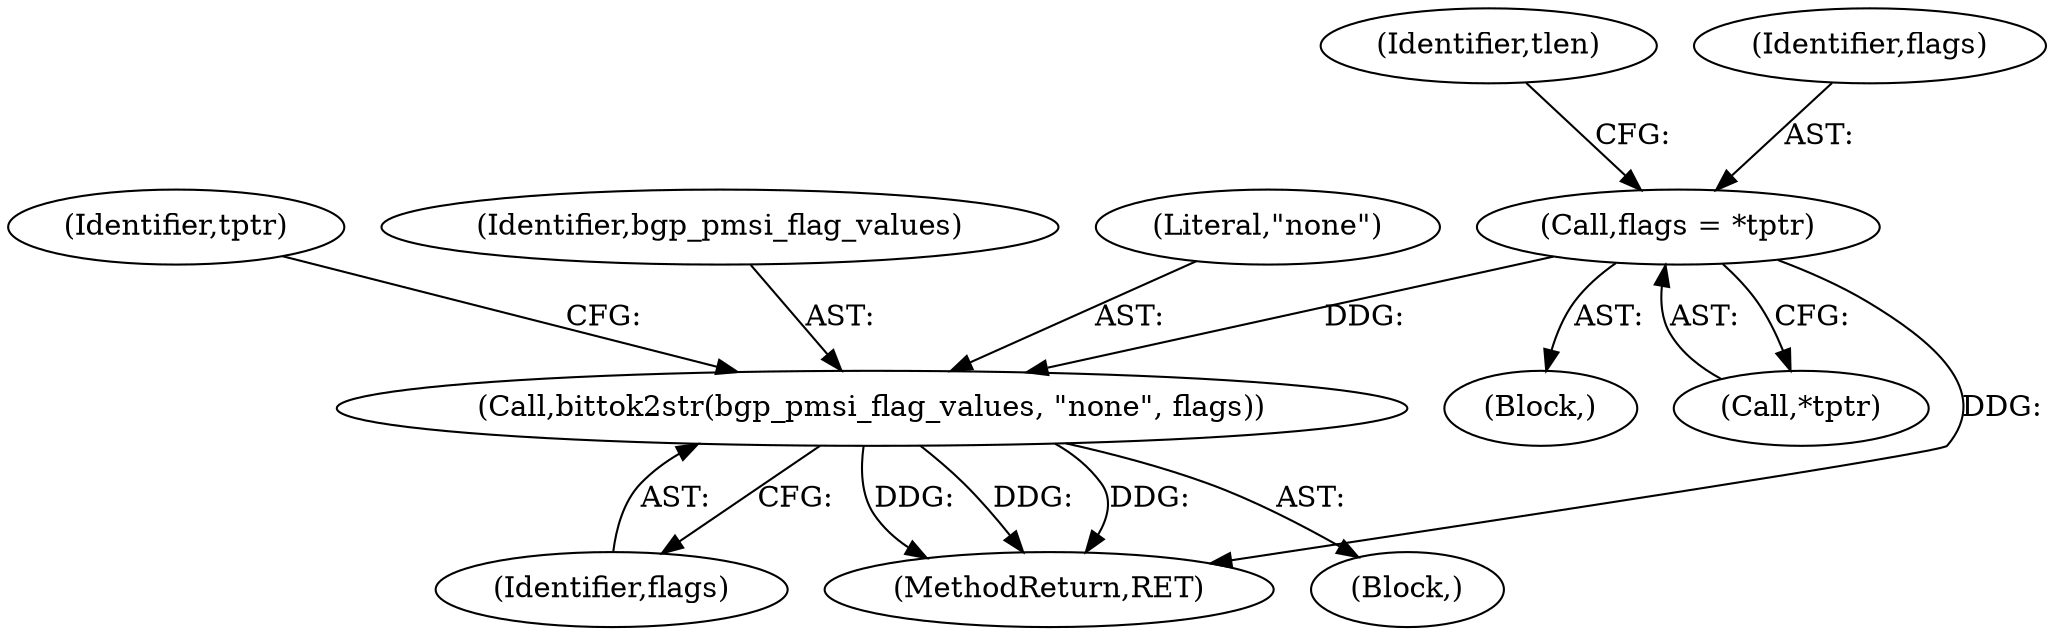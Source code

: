 digraph "0_tcpdump_ffde45acf3348f8353fb4064a1b21683ee6b5ddf@pointer" {
"1002405" [label="(Call,flags = *tptr)"];
"1002430" [label="(Call,bittok2str(bgp_pmsi_flag_values, \"none\", flags))"];
"1002437" [label="(Identifier,tptr)"];
"1002410" [label="(Identifier,tlen)"];
"1002431" [label="(Identifier,bgp_pmsi_flag_values)"];
"1002433" [label="(Identifier,flags)"];
"1002406" [label="(Identifier,flags)"];
"1002923" [label="(MethodReturn,RET)"];
"1002429" [label="(Block,)"];
"1002405" [label="(Call,flags = *tptr)"];
"1002407" [label="(Call,*tptr)"];
"1002396" [label="(Block,)"];
"1002430" [label="(Call,bittok2str(bgp_pmsi_flag_values, \"none\", flags))"];
"1002432" [label="(Literal,\"none\")"];
"1002405" -> "1002396"  [label="AST: "];
"1002405" -> "1002407"  [label="CFG: "];
"1002406" -> "1002405"  [label="AST: "];
"1002407" -> "1002405"  [label="AST: "];
"1002410" -> "1002405"  [label="CFG: "];
"1002405" -> "1002923"  [label="DDG: "];
"1002405" -> "1002430"  [label="DDG: "];
"1002430" -> "1002429"  [label="AST: "];
"1002430" -> "1002433"  [label="CFG: "];
"1002431" -> "1002430"  [label="AST: "];
"1002432" -> "1002430"  [label="AST: "];
"1002433" -> "1002430"  [label="AST: "];
"1002437" -> "1002430"  [label="CFG: "];
"1002430" -> "1002923"  [label="DDG: "];
"1002430" -> "1002923"  [label="DDG: "];
"1002430" -> "1002923"  [label="DDG: "];
}
